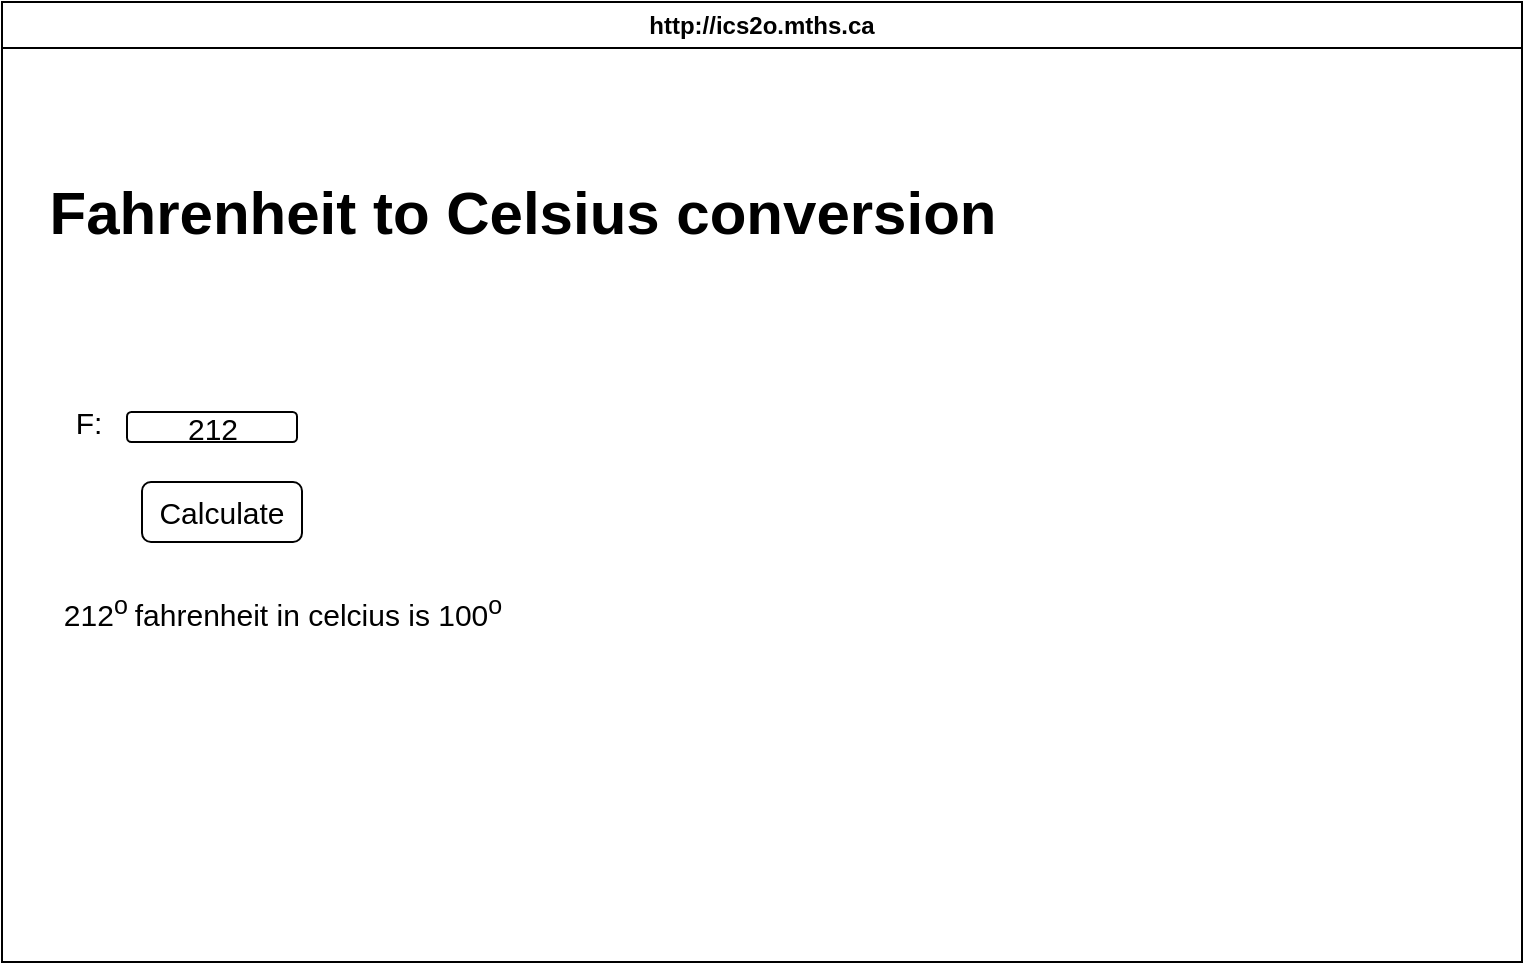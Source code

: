 <mxfile>
    <diagram id="HIP3nbAZw_EuaXWnEj3U" name="Page-1">
        <mxGraphModel dx="1086" dy="692" grid="1" gridSize="10" guides="1" tooltips="1" connect="1" arrows="1" fold="1" page="1" pageScale="1" pageWidth="850" pageHeight="1100" math="0" shadow="0">
            <root>
                <mxCell id="0"/>
                <mxCell id="1" parent="0"/>
                <mxCell id="7" value="http://ics2o.mths.ca" style="swimlane;whiteSpace=wrap;html=1;" parent="1" vertex="1">
                    <mxGeometry y="30" width="760" height="480" as="geometry"/>
                </mxCell>
                <mxCell id="20" value="&lt;h1&gt;Fahrenheit to Celsius conversion&lt;/h1&gt;" style="text;html=1;align=center;verticalAlign=middle;resizable=0;points=[];autosize=1;strokeColor=none;fillColor=none;fontSize=15;" vertex="1" parent="7">
                    <mxGeometry x="10" y="60" width="500" height="90" as="geometry"/>
                </mxCell>
                <mxCell id="17" value="Calculate" style="rounded=1;whiteSpace=wrap;html=1;fontSize=15;" vertex="1" parent="7">
                    <mxGeometry x="70" y="240" width="80" height="30" as="geometry"/>
                </mxCell>
                <mxCell id="18" value="212&lt;sup&gt;o&amp;nbsp;&lt;/sup&gt;fahrenheit in celcius is 100&lt;sup&gt;o&lt;/sup&gt;" style="text;html=1;align=center;verticalAlign=middle;resizable=0;points=[];autosize=1;strokeColor=none;fillColor=none;fontSize=15;" vertex="1" parent="7">
                    <mxGeometry x="20" y="285" width="240" height="40" as="geometry"/>
                </mxCell>
                <mxCell id="8" value="212" style="rounded=1;whiteSpace=wrap;html=1;fontSize=15;" vertex="1" parent="1">
                    <mxGeometry x="62.5" y="235" width="85" height="15" as="geometry"/>
                </mxCell>
                <mxCell id="9" value="F:" style="text;html=1;align=center;verticalAlign=middle;resizable=0;points=[];autosize=1;strokeColor=none;fillColor=none;fontSize=15;" vertex="1" parent="1">
                    <mxGeometry x="22.5" y="225" width="40" height="30" as="geometry"/>
                </mxCell>
            </root>
        </mxGraphModel>
    </diagram>
</mxfile>